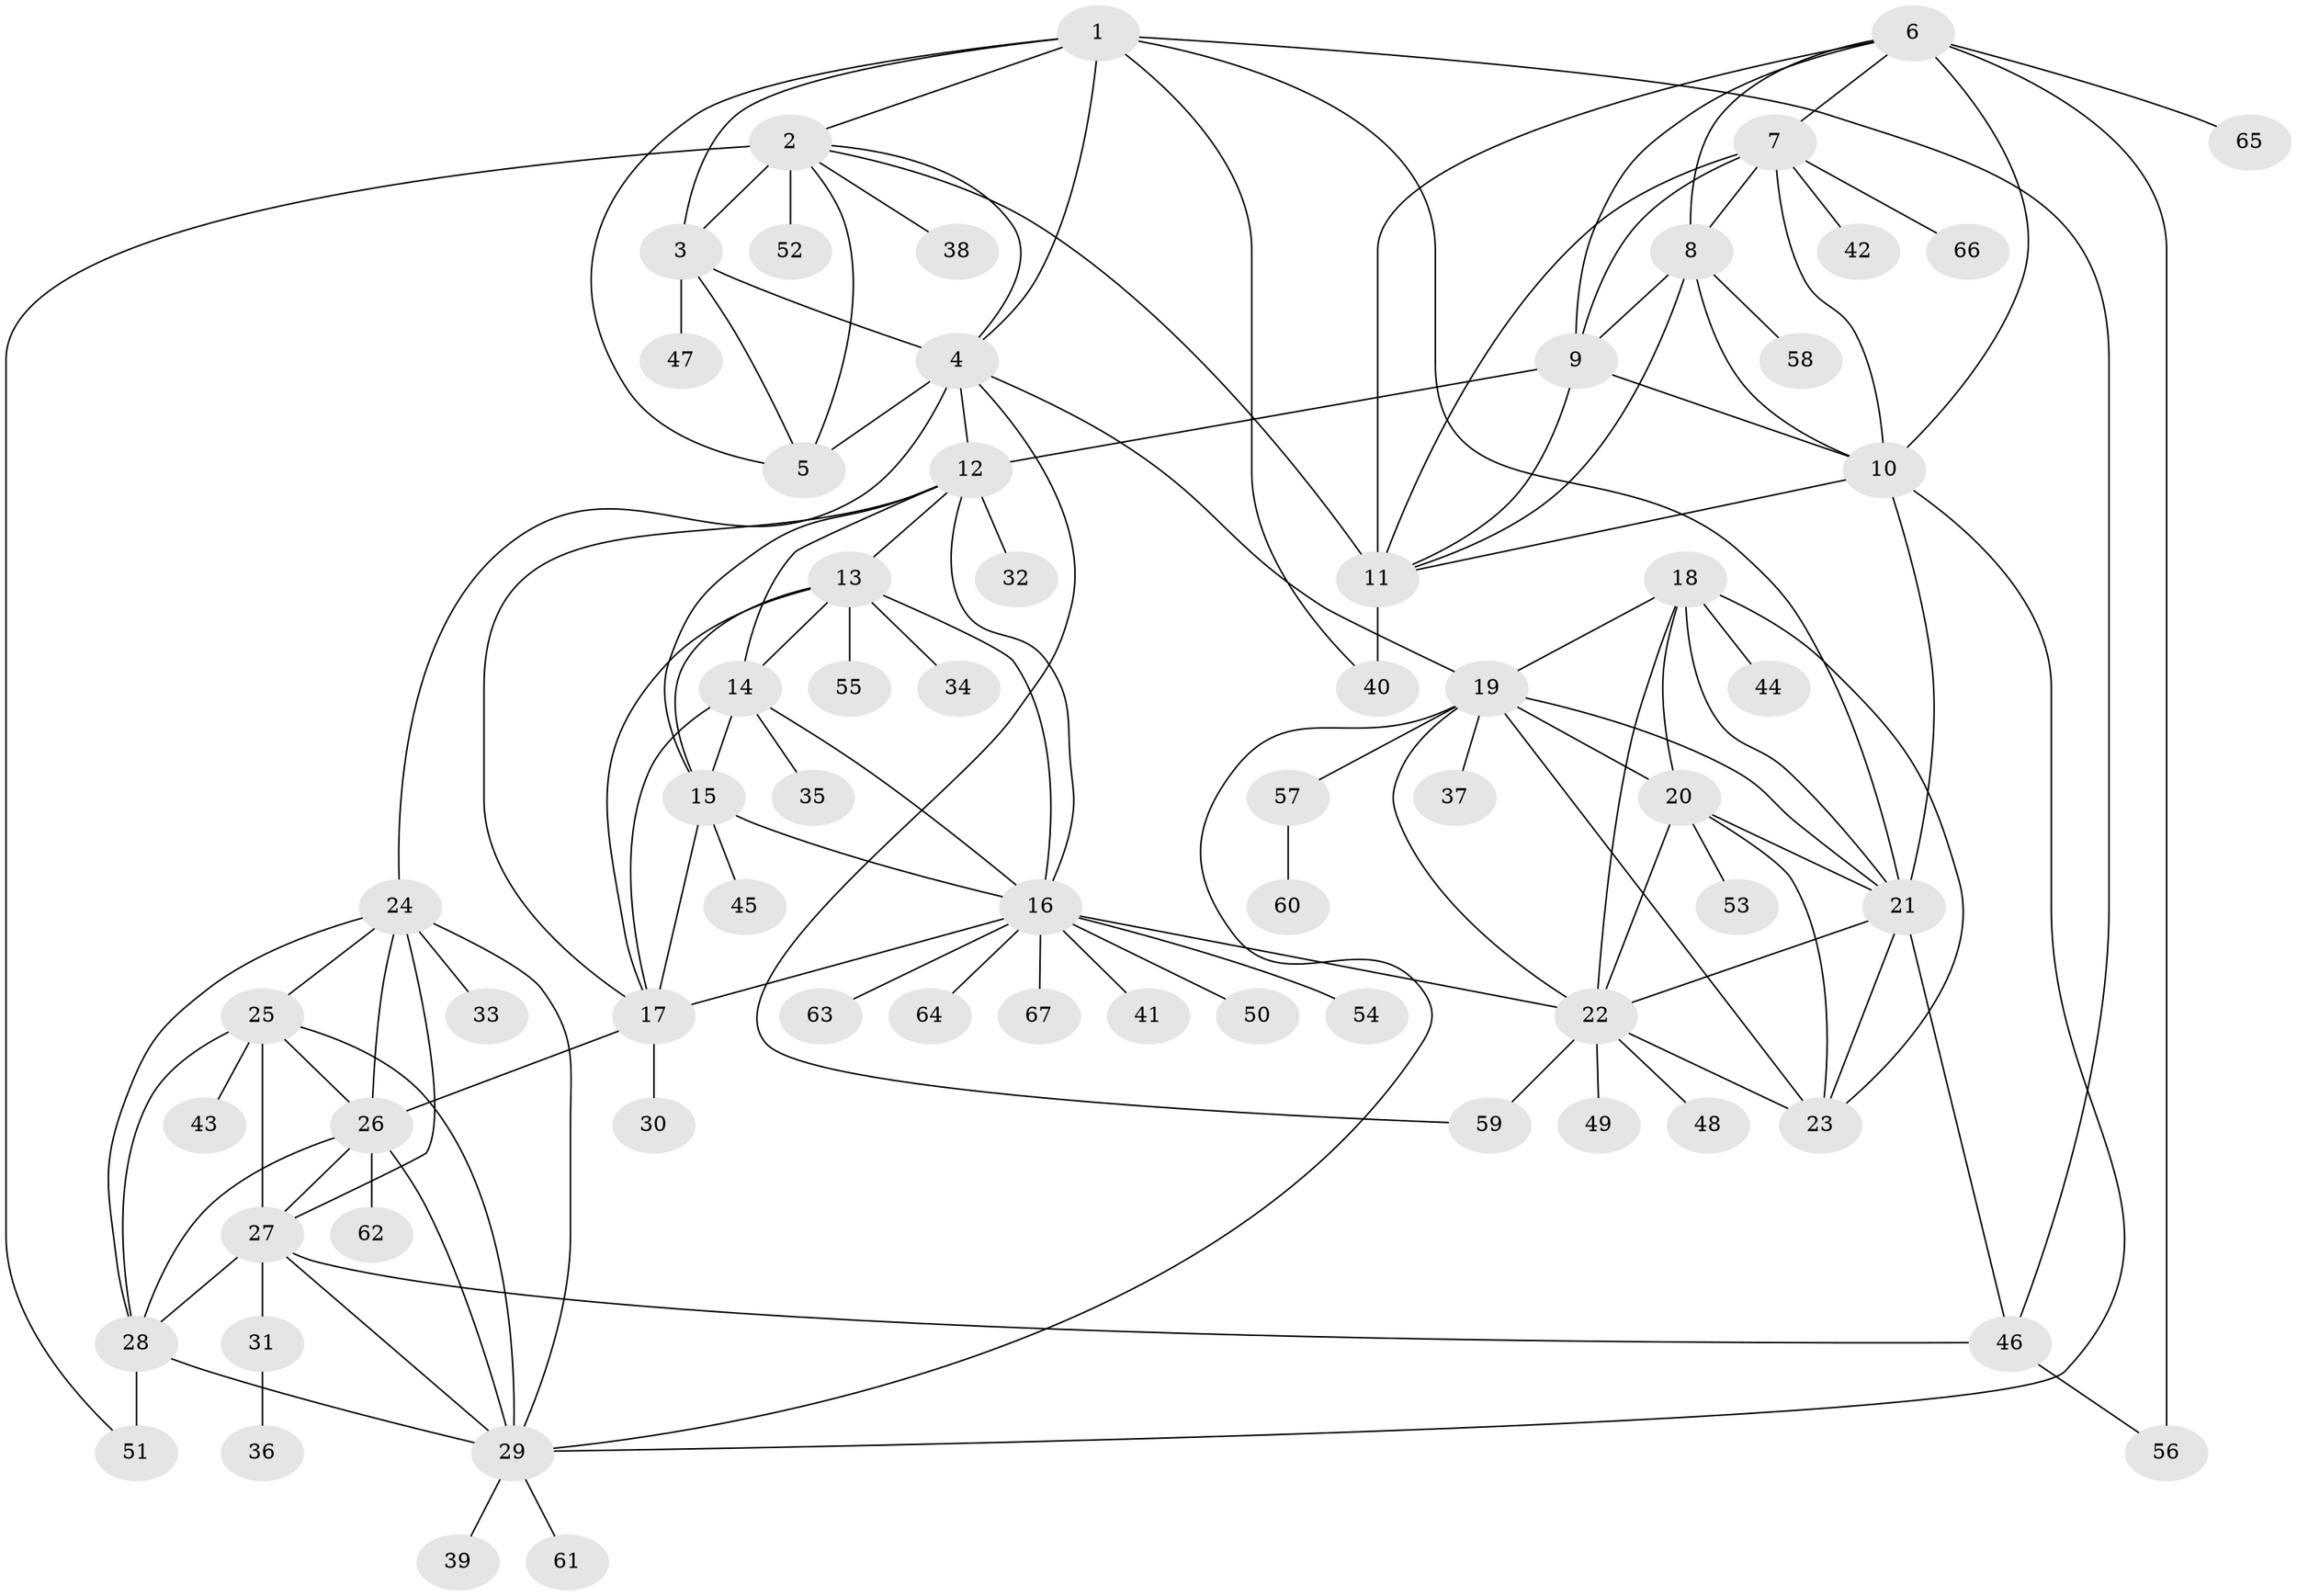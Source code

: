 // original degree distribution, {9: 0.046511627906976744, 14: 0.007751937984496124, 6: 0.015503875968992248, 7: 0.03875968992248062, 10: 0.023255813953488372, 8: 0.06976744186046512, 11: 0.023255813953488372, 13: 0.007751937984496124, 1: 0.6356589147286822, 2: 0.11627906976744186, 4: 0.007751937984496124, 3: 0.007751937984496124}
// Generated by graph-tools (version 1.1) at 2025/37/03/09/25 02:37:26]
// undirected, 67 vertices, 125 edges
graph export_dot {
graph [start="1"]
  node [color=gray90,style=filled];
  1;
  2;
  3;
  4;
  5;
  6;
  7;
  8;
  9;
  10;
  11;
  12;
  13;
  14;
  15;
  16;
  17;
  18;
  19;
  20;
  21;
  22;
  23;
  24;
  25;
  26;
  27;
  28;
  29;
  30;
  31;
  32;
  33;
  34;
  35;
  36;
  37;
  38;
  39;
  40;
  41;
  42;
  43;
  44;
  45;
  46;
  47;
  48;
  49;
  50;
  51;
  52;
  53;
  54;
  55;
  56;
  57;
  58;
  59;
  60;
  61;
  62;
  63;
  64;
  65;
  66;
  67;
  1 -- 2 [weight=1.0];
  1 -- 3 [weight=1.0];
  1 -- 4 [weight=2.0];
  1 -- 5 [weight=1.0];
  1 -- 21 [weight=1.0];
  1 -- 40 [weight=1.0];
  1 -- 46 [weight=1.0];
  2 -- 3 [weight=1.0];
  2 -- 4 [weight=2.0];
  2 -- 5 [weight=1.0];
  2 -- 11 [weight=1.0];
  2 -- 38 [weight=1.0];
  2 -- 51 [weight=1.0];
  2 -- 52 [weight=5.0];
  3 -- 4 [weight=2.0];
  3 -- 5 [weight=1.0];
  3 -- 47 [weight=3.0];
  4 -- 5 [weight=6.0];
  4 -- 12 [weight=1.0];
  4 -- 19 [weight=1.0];
  4 -- 24 [weight=1.0];
  4 -- 59 [weight=1.0];
  6 -- 7 [weight=1.0];
  6 -- 8 [weight=1.0];
  6 -- 9 [weight=1.0];
  6 -- 10 [weight=1.0];
  6 -- 11 [weight=1.0];
  6 -- 56 [weight=2.0];
  6 -- 65 [weight=1.0];
  7 -- 8 [weight=1.0];
  7 -- 9 [weight=1.0];
  7 -- 10 [weight=1.0];
  7 -- 11 [weight=1.0];
  7 -- 42 [weight=1.0];
  7 -- 66 [weight=1.0];
  8 -- 9 [weight=1.0];
  8 -- 10 [weight=1.0];
  8 -- 11 [weight=1.0];
  8 -- 58 [weight=1.0];
  9 -- 10 [weight=1.0];
  9 -- 11 [weight=1.0];
  9 -- 12 [weight=1.0];
  10 -- 11 [weight=1.0];
  10 -- 21 [weight=1.0];
  10 -- 29 [weight=1.0];
  11 -- 40 [weight=4.0];
  12 -- 13 [weight=1.0];
  12 -- 14 [weight=1.0];
  12 -- 15 [weight=1.0];
  12 -- 16 [weight=1.0];
  12 -- 17 [weight=1.0];
  12 -- 32 [weight=3.0];
  13 -- 14 [weight=1.0];
  13 -- 15 [weight=1.0];
  13 -- 16 [weight=1.0];
  13 -- 17 [weight=1.0];
  13 -- 34 [weight=1.0];
  13 -- 55 [weight=1.0];
  14 -- 15 [weight=1.0];
  14 -- 16 [weight=1.0];
  14 -- 17 [weight=1.0];
  14 -- 35 [weight=1.0];
  15 -- 16 [weight=1.0];
  15 -- 17 [weight=1.0];
  15 -- 45 [weight=2.0];
  16 -- 17 [weight=1.0];
  16 -- 22 [weight=1.0];
  16 -- 41 [weight=1.0];
  16 -- 50 [weight=1.0];
  16 -- 54 [weight=1.0];
  16 -- 63 [weight=1.0];
  16 -- 64 [weight=1.0];
  16 -- 67 [weight=1.0];
  17 -- 26 [weight=1.0];
  17 -- 30 [weight=1.0];
  18 -- 19 [weight=1.0];
  18 -- 20 [weight=1.0];
  18 -- 21 [weight=1.0];
  18 -- 22 [weight=1.0];
  18 -- 23 [weight=1.0];
  18 -- 44 [weight=2.0];
  19 -- 20 [weight=1.0];
  19 -- 21 [weight=1.0];
  19 -- 22 [weight=1.0];
  19 -- 23 [weight=1.0];
  19 -- 29 [weight=1.0];
  19 -- 37 [weight=1.0];
  19 -- 57 [weight=1.0];
  20 -- 21 [weight=1.0];
  20 -- 22 [weight=1.0];
  20 -- 23 [weight=1.0];
  20 -- 53 [weight=3.0];
  21 -- 22 [weight=1.0];
  21 -- 23 [weight=1.0];
  21 -- 46 [weight=1.0];
  22 -- 23 [weight=1.0];
  22 -- 48 [weight=2.0];
  22 -- 49 [weight=1.0];
  22 -- 59 [weight=1.0];
  24 -- 25 [weight=1.0];
  24 -- 26 [weight=1.0];
  24 -- 27 [weight=1.0];
  24 -- 28 [weight=1.0];
  24 -- 29 [weight=1.0];
  24 -- 33 [weight=1.0];
  25 -- 26 [weight=1.0];
  25 -- 27 [weight=1.0];
  25 -- 28 [weight=1.0];
  25 -- 29 [weight=1.0];
  25 -- 43 [weight=1.0];
  26 -- 27 [weight=1.0];
  26 -- 28 [weight=1.0];
  26 -- 29 [weight=1.0];
  26 -- 62 [weight=2.0];
  27 -- 28 [weight=1.0];
  27 -- 29 [weight=1.0];
  27 -- 31 [weight=1.0];
  27 -- 46 [weight=1.0];
  28 -- 29 [weight=1.0];
  28 -- 51 [weight=2.0];
  29 -- 39 [weight=1.0];
  29 -- 61 [weight=1.0];
  31 -- 36 [weight=1.0];
  46 -- 56 [weight=1.0];
  57 -- 60 [weight=1.0];
}

